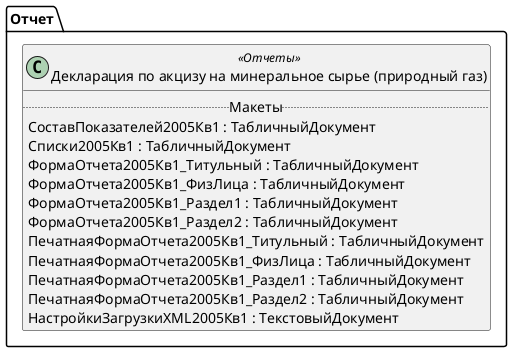 ﻿@startuml РегламентированныйОтчетАкцизыПриложение7
'!include templates.wsd
'..\include templates.wsd
class Отчет.РегламентированныйОтчетАкцизыПриложение7 as "Декларация по акцизу на минеральное сырье (природный газ)" <<Отчеты>>
{
..Макеты..
СоставПоказателей2005Кв1 : ТабличныйДокумент
Списки2005Кв1 : ТабличныйДокумент
ФормаОтчета2005Кв1_Титульный : ТабличныйДокумент
ФормаОтчета2005Кв1_ФизЛица : ТабличныйДокумент
ФормаОтчета2005Кв1_Раздел1 : ТабличныйДокумент
ФормаОтчета2005Кв1_Раздел2 : ТабличныйДокумент
ПечатнаяФормаОтчета2005Кв1_Титульный : ТабличныйДокумент
ПечатнаяФормаОтчета2005Кв1_ФизЛица : ТабличныйДокумент
ПечатнаяФормаОтчета2005Кв1_Раздел1 : ТабличныйДокумент
ПечатнаяФормаОтчета2005Кв1_Раздел2 : ТабличныйДокумент
НастройкиЗагрузкиXML2005Кв1 : ТекстовыйДокумент
}
@enduml

